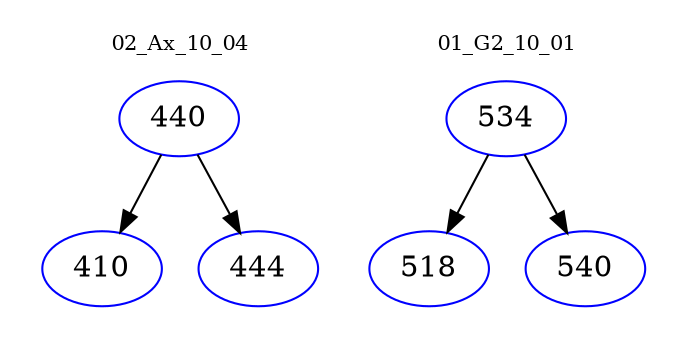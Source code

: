 digraph{
subgraph cluster_0 {
color = white
label = "02_Ax_10_04";
fontsize=10;
T0_440 [label="440", color="blue"]
T0_440 -> T0_410 [color="black"]
T0_410 [label="410", color="blue"]
T0_440 -> T0_444 [color="black"]
T0_444 [label="444", color="blue"]
}
subgraph cluster_1 {
color = white
label = "01_G2_10_01";
fontsize=10;
T1_534 [label="534", color="blue"]
T1_534 -> T1_518 [color="black"]
T1_518 [label="518", color="blue"]
T1_534 -> T1_540 [color="black"]
T1_540 [label="540", color="blue"]
}
}
